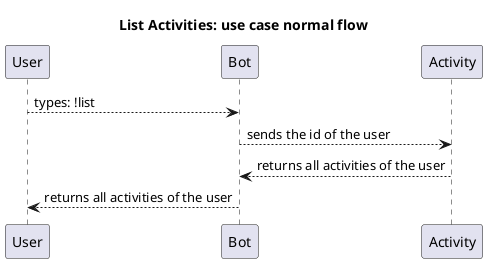 @startuml

title List Activities: use case normal flow

User --> Bot: types: !list
Bot --> Activity: sends the id of the user
Activity --> Bot: returns all activities of the user
Bot --> User: returns all activities of the user
@enduml